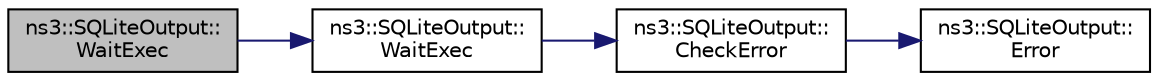 digraph "ns3::SQLiteOutput::WaitExec"
{
 // LATEX_PDF_SIZE
  edge [fontname="Helvetica",fontsize="10",labelfontname="Helvetica",labelfontsize="10"];
  node [fontname="Helvetica",fontsize="10",shape=record];
  rankdir="LR";
  Node1 [label="ns3::SQLiteOutput::\lWaitExec",height=0.2,width=0.4,color="black", fillcolor="grey75", style="filled", fontcolor="black",tooltip="Execute a command, waiting on a system semaphore."];
  Node1 -> Node2 [color="midnightblue",fontsize="10",style="solid",fontname="Helvetica"];
  Node2 [label="ns3::SQLiteOutput::\lWaitExec",height=0.2,width=0.4,color="black", fillcolor="white", style="filled",URL="$classns3_1_1_s_q_lite_output.html#ac78b32400708aa93a0903b1a037f24b5",tooltip="Execute a command, waiting on a system semaphore."];
  Node2 -> Node3 [color="midnightblue",fontsize="10",style="solid",fontname="Helvetica"];
  Node3 [label="ns3::SQLiteOutput::\lCheckError",height=0.2,width=0.4,color="black", fillcolor="white", style="filled",URL="$classns3_1_1_s_q_lite_output.html#a5a776a5d87624ddcb5cda385c3da13ac",tooltip="Check any error in the db."];
  Node3 -> Node4 [color="midnightblue",fontsize="10",style="solid",fontname="Helvetica"];
  Node4 [label="ns3::SQLiteOutput::\lError",height=0.2,width=0.4,color="black", fillcolor="white", style="filled",URL="$classns3_1_1_s_q_lite_output.html#ac7d6a623c44108732f8c07ebd9080832",tooltip="Fail, printing an error message from sqlite."];
}
